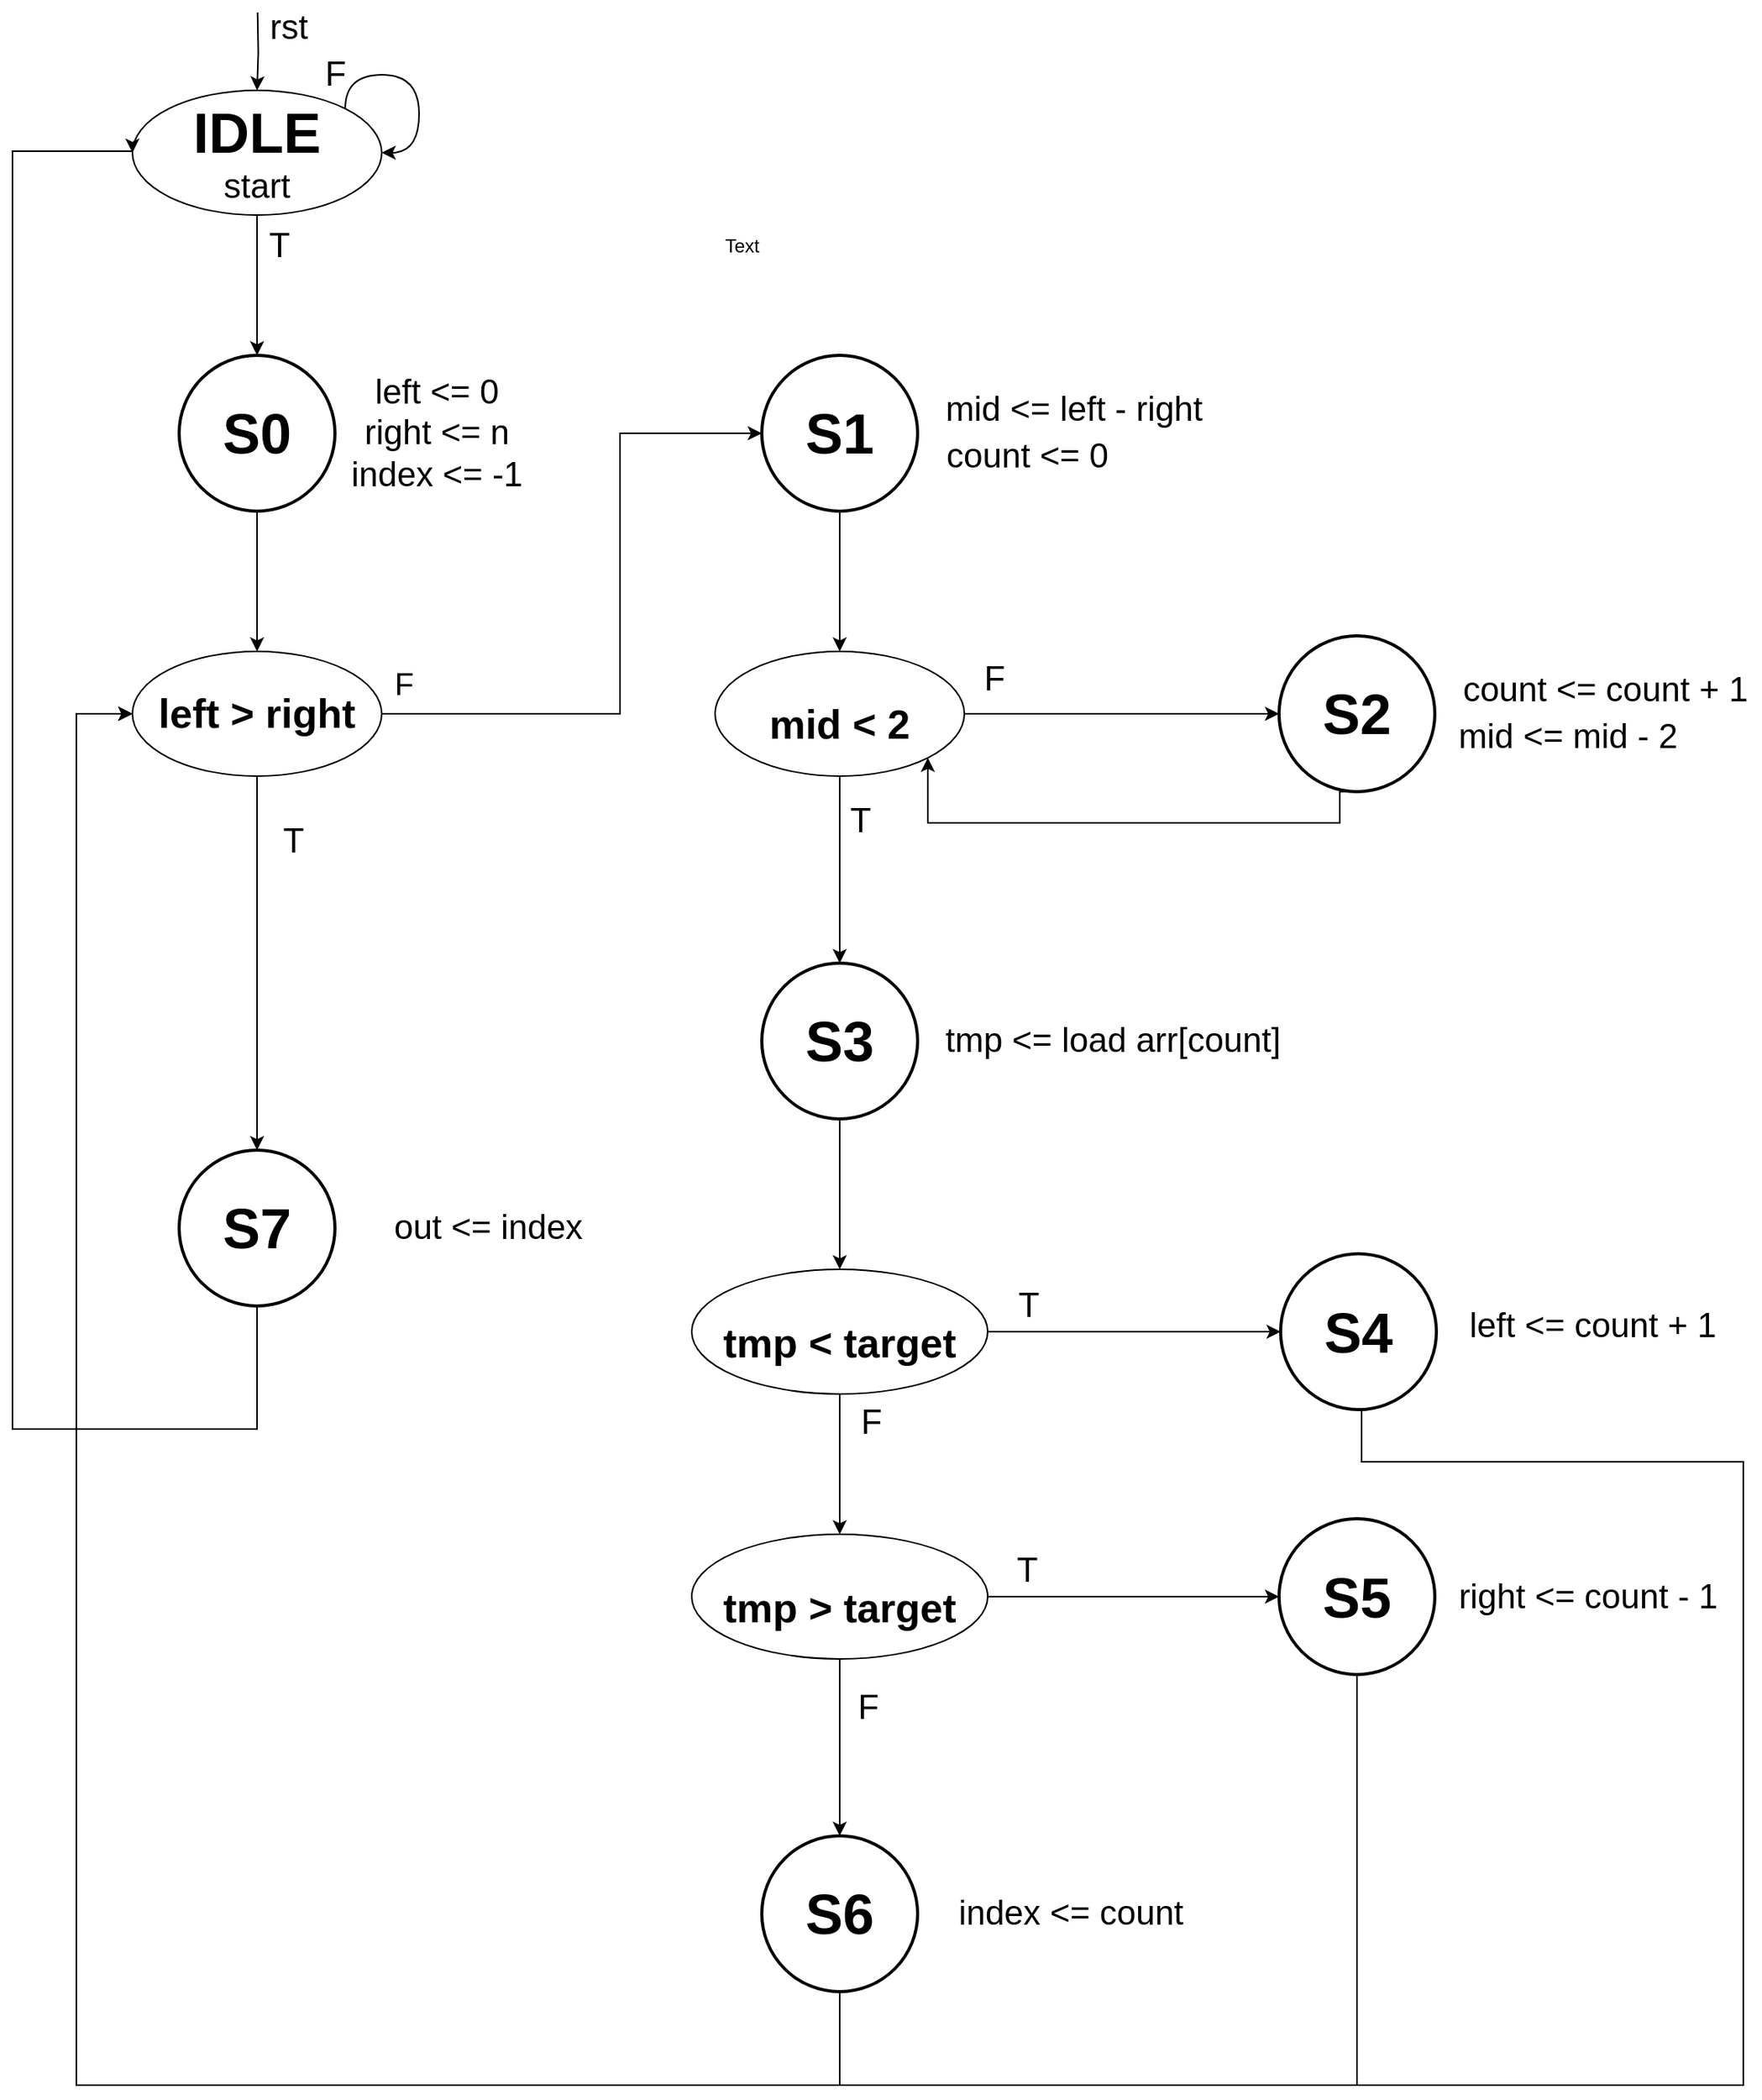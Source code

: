 <mxfile version="12.3.8" type="device" pages="1"><diagram id="GCdvaXbjoqi-GFiYle7y" name="Page-1"><mxGraphModel dx="2042" dy="862" grid="1" gridSize="10" guides="1" tooltips="1" connect="1" arrows="1" fold="1" page="1" pageScale="1" pageWidth="1169" pageHeight="1654" math="0" shadow="0"><root><mxCell id="0"/><mxCell id="1" parent="0"/><mxCell id="oN4bV13PbbDGv8MeVfN5-25" style="edgeStyle=orthogonalEdgeStyle;rounded=0;orthogonalLoop=1;jettySize=auto;html=1;exitX=0.5;exitY=1;exitDx=0;exitDy=0;exitPerimeter=0;entryX=0.5;entryY=0;entryDx=0;entryDy=0;" parent="1" source="oN4bV13PbbDGv8MeVfN5-1" target="oN4bV13PbbDGv8MeVfN5-35" edge="1"><mxGeometry relative="1" as="geometry"><mxPoint x="186" y="420" as="targetPoint"/></mxGeometry></mxCell><mxCell id="oN4bV13PbbDGv8MeVfN5-41" style="edgeStyle=orthogonalEdgeStyle;rounded=0;orthogonalLoop=1;jettySize=auto;html=1;entryX=0;entryY=0.5;entryDx=0;entryDy=0;entryPerimeter=0;exitX=1;exitY=0.5;exitDx=0;exitDy=0;" parent="1" source="oN4bV13PbbDGv8MeVfN5-35" target="oN4bV13PbbDGv8MeVfN5-40" edge="1"><mxGeometry relative="1" as="geometry"><Array as="points"><mxPoint x="419" y="470"/><mxPoint x="419" y="290"/></Array></mxGeometry></mxCell><mxCell id="oN4bV13PbbDGv8MeVfN5-43" value="&lt;font style=&quot;font-size: 20px&quot;&gt;F&lt;/font&gt;" style="text;html=1;align=center;verticalAlign=middle;resizable=0;points=[];;labelBackgroundColor=#ffffff;" parent="oN4bV13PbbDGv8MeVfN5-41" vertex="1" connectable="0"><mxGeometry x="-0.917" y="2" relative="1" as="geometry"><mxPoint x="-4" y="-18" as="offset"/></mxGeometry></mxCell><mxCell id="oN4bV13PbbDGv8MeVfN5-125" value="&lt;font style=&quot;font-size: 22px&quot;&gt;T&lt;/font&gt;" style="edgeStyle=orthogonalEdgeStyle;rounded=0;orthogonalLoop=1;jettySize=auto;html=1;exitX=0.5;exitY=1;exitDx=0;exitDy=0;" parent="1" source="oN4bV13PbbDGv8MeVfN5-35" target="oN4bV13PbbDGv8MeVfN5-124" edge="1"><mxGeometry x="-0.663" y="23" relative="1" as="geometry"><mxPoint y="1" as="offset"/></mxGeometry></mxCell><mxCell id="oN4bV13PbbDGv8MeVfN5-35" value="&lt;font style=&quot;font-size: 26px&quot;&gt;&lt;b&gt;left &amp;gt; right&lt;/b&gt;&lt;/font&gt;" style="ellipse;whiteSpace=wrap;html=1;" parent="1" vertex="1"><mxGeometry x="106" y="430" width="160" height="80" as="geometry"/></mxCell><mxCell id="oN4bV13PbbDGv8MeVfN5-55" style="edgeStyle=none;rounded=0;orthogonalLoop=1;jettySize=auto;html=1;entryX=0;entryY=0.5;entryDx=0;entryDy=0;entryPerimeter=0;" parent="1" source="oN4bV13PbbDGv8MeVfN5-44" target="oN4bV13PbbDGv8MeVfN5-54" edge="1"><mxGeometry relative="1" as="geometry"><mxPoint x="650" y="470" as="sourcePoint"/></mxGeometry></mxCell><mxCell id="oN4bV13PbbDGv8MeVfN5-143" value="&lt;font style=&quot;font-size: 22px&quot;&gt;F&lt;/font&gt;" style="text;html=1;align=center;verticalAlign=middle;resizable=0;points=[];;labelBackgroundColor=#ffffff;" parent="oN4bV13PbbDGv8MeVfN5-55" vertex="1" connectable="0"><mxGeometry x="-0.766" y="2" relative="1" as="geometry"><mxPoint x="-4.5" y="-20.5" as="offset"/></mxGeometry></mxCell><mxCell id="oN4bV13PbbDGv8MeVfN5-70" style="edgeStyle=none;rounded=0;orthogonalLoop=1;jettySize=auto;html=1;exitX=0.5;exitY=1;exitDx=0;exitDy=0;" parent="1" source="oN4bV13PbbDGv8MeVfN5-44" target="oN4bV13PbbDGv8MeVfN5-69" edge="1"><mxGeometry relative="1" as="geometry"/></mxCell><mxCell id="oN4bV13PbbDGv8MeVfN5-144" value="&lt;font style=&quot;font-size: 22px&quot;&gt;T&lt;/font&gt;" style="text;html=1;align=center;verticalAlign=middle;resizable=0;points=[];;labelBackgroundColor=#ffffff;" parent="oN4bV13PbbDGv8MeVfN5-70" vertex="1" connectable="0"><mxGeometry x="-0.64" relative="1" as="geometry"><mxPoint x="13" y="7" as="offset"/></mxGeometry></mxCell><mxCell id="oN4bV13PbbDGv8MeVfN5-44" value="&lt;br&gt;&lt;font style=&quot;font-size: 26px&quot;&gt;&lt;b&gt;mid &amp;lt; 2&lt;/b&gt;&lt;/font&gt;" style="ellipse;whiteSpace=wrap;html=1;" parent="1" vertex="1"><mxGeometry x="480" y="430" width="160" height="80" as="geometry"/></mxCell><mxCell id="oN4bV13PbbDGv8MeVfN5-60" style="edgeStyle=orthogonalEdgeStyle;rounded=0;orthogonalLoop=1;jettySize=auto;html=1;exitX=0.5;exitY=1;exitDx=0;exitDy=0;exitPerimeter=0;entryX=1;entryY=1;entryDx=0;entryDy=0;" parent="1" source="oN4bV13PbbDGv8MeVfN5-54" target="oN4bV13PbbDGv8MeVfN5-44" edge="1"><mxGeometry relative="1" as="geometry"><mxPoint x="875" y="635" as="targetPoint"/><Array as="points"><mxPoint x="881" y="540"/><mxPoint x="616" y="540"/></Array></mxGeometry></mxCell><mxCell id="oN4bV13PbbDGv8MeVfN5-66" value="" style="group" parent="1" vertex="1" connectable="0"><mxGeometry x="510" y="630" width="325" height="100" as="geometry"/></mxCell><mxCell id="oN4bV13PbbDGv8MeVfN5-67" value="&lt;font style=&quot;font-size: 22px&quot;&gt;tmp &amp;lt;= load arr[count]&lt;/font&gt;" style="text;html=1;align=center;verticalAlign=middle;resizable=0;points=[];;autosize=1;" parent="oN4bV13PbbDGv8MeVfN5-66" vertex="1"><mxGeometry x="110" y="40" width="230" height="20" as="geometry"/></mxCell><mxCell id="oN4bV13PbbDGv8MeVfN5-68" value="" style="group" parent="oN4bV13PbbDGv8MeVfN5-66" vertex="1" connectable="0"><mxGeometry width="100" height="100" as="geometry"/></mxCell><mxCell id="oN4bV13PbbDGv8MeVfN5-69" value="&lt;font style=&quot;font-size: 36px&quot;&gt;&lt;b&gt;S3&lt;/b&gt;&lt;/font&gt;" style="strokeWidth=2;html=1;shape=mxgraph.flowchart.start_2;whiteSpace=wrap;" parent="oN4bV13PbbDGv8MeVfN5-68" vertex="1"><mxGeometry width="100" height="100" as="geometry"/></mxCell><mxCell id="oN4bV13PbbDGv8MeVfN5-81" style="edgeStyle=none;rounded=0;orthogonalLoop=1;jettySize=auto;html=1;exitX=1;exitY=0.5;exitDx=0;exitDy=0;entryX=0;entryY=0.5;entryDx=0;entryDy=0;entryPerimeter=0;" parent="1" source="oN4bV13PbbDGv8MeVfN5-71" target="oN4bV13PbbDGv8MeVfN5-79" edge="1"><mxGeometry relative="1" as="geometry"/></mxCell><mxCell id="oN4bV13PbbDGv8MeVfN5-88" value="&lt;font style=&quot;font-size: 22px&quot;&gt;T&lt;/font&gt;" style="text;html=1;align=center;verticalAlign=middle;resizable=0;points=[];;labelBackgroundColor=#ffffff;" parent="oN4bV13PbbDGv8MeVfN5-81" vertex="1" connectable="0"><mxGeometry x="-0.507" y="4" relative="1" as="geometry"><mxPoint x="-21" y="-12.5" as="offset"/></mxGeometry></mxCell><mxCell id="oN4bV13PbbDGv8MeVfN5-97" style="edgeStyle=none;rounded=0;orthogonalLoop=1;jettySize=auto;html=1;exitX=0.5;exitY=1;exitDx=0;exitDy=0;entryX=0.5;entryY=0;entryDx=0;entryDy=0;" parent="1" source="oN4bV13PbbDGv8MeVfN5-71" target="oN4bV13PbbDGv8MeVfN5-92" edge="1"><mxGeometry relative="1" as="geometry"/></mxCell><mxCell id="oN4bV13PbbDGv8MeVfN5-98" value="&lt;font style=&quot;font-size: 22px&quot;&gt;F&lt;/font&gt;" style="text;html=1;align=center;verticalAlign=middle;resizable=0;points=[];;labelBackgroundColor=#ffffff;" parent="oN4bV13PbbDGv8MeVfN5-97" vertex="1" connectable="0"><mxGeometry x="-0.613" y="2" relative="1" as="geometry"><mxPoint x="17.5" y="1" as="offset"/></mxGeometry></mxCell><mxCell id="oN4bV13PbbDGv8MeVfN5-71" value="&lt;br&gt;&lt;font style=&quot;font-size: 26px&quot;&gt;&lt;b&gt;tmp &amp;lt; target&lt;/b&gt;&lt;/font&gt;" style="ellipse;whiteSpace=wrap;html=1;" parent="1" vertex="1"><mxGeometry x="465" y="826.5" width="190" height="80" as="geometry"/></mxCell><mxCell id="oN4bV13PbbDGv8MeVfN5-72" style="edgeStyle=none;rounded=0;orthogonalLoop=1;jettySize=auto;html=1;exitX=0.5;exitY=1;exitDx=0;exitDy=0;exitPerimeter=0;" parent="1" source="oN4bV13PbbDGv8MeVfN5-69" target="oN4bV13PbbDGv8MeVfN5-71" edge="1"><mxGeometry relative="1" as="geometry"/></mxCell><mxCell id="oN4bV13PbbDGv8MeVfN5-90" style="edgeStyle=none;rounded=0;orthogonalLoop=1;jettySize=auto;html=1;exitX=1;exitY=0.5;exitDx=0;exitDy=0;entryX=0;entryY=0.5;entryDx=0;entryDy=0;entryPerimeter=0;" parent="1" source="oN4bV13PbbDGv8MeVfN5-92" target="oN4bV13PbbDGv8MeVfN5-96" edge="1"><mxGeometry relative="1" as="geometry"/></mxCell><mxCell id="oN4bV13PbbDGv8MeVfN5-91" value="&lt;font style=&quot;font-size: 22px&quot;&gt;T&lt;/font&gt;" style="text;html=1;align=center;verticalAlign=middle;resizable=0;points=[];;labelBackgroundColor=#ffffff;" parent="oN4bV13PbbDGv8MeVfN5-90" vertex="1" connectable="0"><mxGeometry x="-0.507" y="4" relative="1" as="geometry"><mxPoint x="-21" y="-12.5" as="offset"/></mxGeometry></mxCell><mxCell id="oN4bV13PbbDGv8MeVfN5-104" style="edgeStyle=none;rounded=0;orthogonalLoop=1;jettySize=auto;html=1;exitX=0.5;exitY=1;exitDx=0;exitDy=0;entryX=0.5;entryY=0;entryDx=0;entryDy=0;entryPerimeter=0;" parent="1" source="oN4bV13PbbDGv8MeVfN5-92" target="oN4bV13PbbDGv8MeVfN5-103" edge="1"><mxGeometry relative="1" as="geometry"/></mxCell><mxCell id="oN4bV13PbbDGv8MeVfN5-92" value="&lt;br&gt;&lt;font style=&quot;font-size: 26px&quot;&gt;&lt;b&gt;tmp &amp;gt; target&lt;/b&gt;&lt;/font&gt;" style="ellipse;whiteSpace=wrap;html=1;" parent="1" vertex="1"><mxGeometry x="465" y="996.5" width="190" height="80" as="geometry"/></mxCell><mxCell id="oN4bV13PbbDGv8MeVfN5-100" value="" style="group" parent="1" vertex="1" connectable="0"><mxGeometry x="510" y="1190" width="287.5" height="100" as="geometry"/></mxCell><mxCell id="oN4bV13PbbDGv8MeVfN5-101" value="&lt;font style=&quot;font-size: 22px&quot;&gt;index &amp;lt;= count&lt;br&gt;&lt;/font&gt;" style="text;html=1;align=center;verticalAlign=middle;resizable=0;points=[];;autosize=1;" parent="oN4bV13PbbDGv8MeVfN5-100" vertex="1"><mxGeometry x="117.5" y="40" width="160" height="20" as="geometry"/></mxCell><mxCell id="oN4bV13PbbDGv8MeVfN5-102" value="" style="group" parent="oN4bV13PbbDGv8MeVfN5-100" vertex="1" connectable="0"><mxGeometry width="100" height="100" as="geometry"/></mxCell><mxCell id="oN4bV13PbbDGv8MeVfN5-103" value="&lt;font style=&quot;font-size: 36px&quot;&gt;&lt;b&gt;S6&lt;/b&gt;&lt;/font&gt;" style="strokeWidth=2;html=1;shape=mxgraph.flowchart.start_2;whiteSpace=wrap;" parent="oN4bV13PbbDGv8MeVfN5-102" vertex="1"><mxGeometry width="100" height="100" as="geometry"/></mxCell><mxCell id="oN4bV13PbbDGv8MeVfN5-105" value="&lt;font style=&quot;font-size: 22px&quot;&gt;F&lt;/font&gt;" style="text;html=1;align=center;verticalAlign=middle;resizable=0;points=[];;labelBackgroundColor=#ffffff;" parent="1" vertex="1" connectable="0"><mxGeometry x="560" y="1099.853" as="geometry"><mxPoint x="17.5" y="8" as="offset"/></mxGeometry></mxCell><mxCell id="oN4bV13PbbDGv8MeVfN5-115" value="" style="group" parent="1" vertex="1" connectable="0"><mxGeometry x="842" y="986.5" width="287.5" height="100" as="geometry"/></mxCell><mxCell id="oN4bV13PbbDGv8MeVfN5-94" value="&lt;font style=&quot;font-size: 22px&quot;&gt;right &amp;lt;= count - 1&lt;br&gt;&lt;/font&gt;" style="text;html=1;align=center;verticalAlign=middle;resizable=0;points=[];;autosize=1;" parent="oN4bV13PbbDGv8MeVfN5-115" vertex="1"><mxGeometry x="107.5" y="40" width="180" height="20" as="geometry"/></mxCell><mxCell id="oN4bV13PbbDGv8MeVfN5-95" value="" style="group" parent="oN4bV13PbbDGv8MeVfN5-115" vertex="1" connectable="0"><mxGeometry width="100" height="100" as="geometry"/></mxCell><mxCell id="oN4bV13PbbDGv8MeVfN5-96" value="&lt;font style=&quot;font-size: 36px&quot;&gt;&lt;b&gt;S5&lt;/b&gt;&lt;/font&gt;" style="strokeWidth=2;html=1;shape=mxgraph.flowchart.start_2;whiteSpace=wrap;" parent="oN4bV13PbbDGv8MeVfN5-95" vertex="1"><mxGeometry width="100" height="100" as="geometry"/></mxCell><mxCell id="oN4bV13PbbDGv8MeVfN5-116" value="" style="group" parent="1" vertex="1" connectable="0"><mxGeometry x="843" y="816.5" width="285" height="100" as="geometry"/></mxCell><mxCell id="oN4bV13PbbDGv8MeVfN5-77" value="&lt;font style=&quot;font-size: 22px&quot;&gt;left &amp;lt;= count + 1&lt;br&gt;&lt;/font&gt;" style="text;html=1;align=center;verticalAlign=middle;resizable=0;points=[];;autosize=1;" parent="oN4bV13PbbDGv8MeVfN5-116" vertex="1"><mxGeometry x="115" y="36.5" width="170" height="20" as="geometry"/></mxCell><mxCell id="oN4bV13PbbDGv8MeVfN5-78" value="" style="group" parent="oN4bV13PbbDGv8MeVfN5-116" vertex="1" connectable="0"><mxGeometry width="100" height="100" as="geometry"/></mxCell><mxCell id="oN4bV13PbbDGv8MeVfN5-79" value="&lt;font style=&quot;font-size: 36px&quot;&gt;&lt;b&gt;S4&lt;/b&gt;&lt;/font&gt;" style="strokeWidth=2;html=1;shape=mxgraph.flowchart.start_2;whiteSpace=wrap;" parent="oN4bV13PbbDGv8MeVfN5-78" vertex="1"><mxGeometry width="100" height="100" as="geometry"/></mxCell><mxCell id="oN4bV13PbbDGv8MeVfN5-121" value="" style="group" parent="1" vertex="1" connectable="0"><mxGeometry x="136" y="750" width="287.5" height="100" as="geometry"/></mxCell><mxCell id="oN4bV13PbbDGv8MeVfN5-122" value="&lt;font style=&quot;font-size: 22px&quot;&gt;out &amp;lt;= index&lt;br&gt;&lt;/font&gt;" style="text;html=1;align=center;verticalAlign=middle;resizable=0;points=[];;autosize=1;" parent="oN4bV13PbbDGv8MeVfN5-121" vertex="1"><mxGeometry x="127.5" y="40" width="140" height="20" as="geometry"/></mxCell><mxCell id="oN4bV13PbbDGv8MeVfN5-123" value="" style="group" parent="oN4bV13PbbDGv8MeVfN5-121" vertex="1" connectable="0"><mxGeometry width="100" height="100" as="geometry"/></mxCell><mxCell id="oN4bV13PbbDGv8MeVfN5-124" value="&lt;font style=&quot;font-size: 36px&quot;&gt;&lt;b&gt;S7&lt;/b&gt;&lt;/font&gt;" style="strokeWidth=2;html=1;shape=mxgraph.flowchart.start_2;whiteSpace=wrap;" parent="oN4bV13PbbDGv8MeVfN5-123" vertex="1"><mxGeometry width="100" height="100" as="geometry"/></mxCell><mxCell id="oN4bV13PbbDGv8MeVfN5-134" style="edgeStyle=orthogonalEdgeStyle;rounded=0;orthogonalLoop=1;jettySize=auto;html=1;exitX=0.5;exitY=1;exitDx=0;exitDy=0;" parent="1" source="oN4bV13PbbDGv8MeVfN5-131" target="oN4bV13PbbDGv8MeVfN5-1" edge="1"><mxGeometry relative="1" as="geometry"/></mxCell><mxCell id="oN4bV13PbbDGv8MeVfN5-135" value="&lt;font style=&quot;font-size: 22px&quot;&gt;T&lt;/font&gt;" style="text;html=1;align=center;verticalAlign=middle;resizable=0;points=[];;labelBackgroundColor=#ffffff;" parent="oN4bV13PbbDGv8MeVfN5-134" vertex="1" connectable="0"><mxGeometry x="0.225" y="-1" relative="1" as="geometry"><mxPoint x="15" y="-35" as="offset"/></mxGeometry></mxCell><mxCell id="i9JZrbrAQsJvP3LYB4ID-18" style="edgeStyle=orthogonalEdgeStyle;rounded=0;orthogonalLoop=1;jettySize=auto;html=1;exitX=0.5;exitY=0;exitDx=0;exitDy=0;entryX=0.5;entryY=0;entryDx=0;entryDy=0;" edge="1" parent="1" target="oN4bV13PbbDGv8MeVfN5-131"><mxGeometry relative="1" as="geometry"><mxPoint x="186.333" y="20.0" as="sourcePoint"/></mxGeometry></mxCell><mxCell id="oN4bV13PbbDGv8MeVfN5-131" value="&lt;div&gt;&lt;font style=&quot;font-size: 36px&quot;&gt;&lt;b&gt;&lt;font style=&quot;font-size: 36px&quot;&gt;IDLE&lt;/font&gt;&lt;/b&gt;&lt;br&gt;&lt;/font&gt;&lt;/div&gt;&lt;div style=&quot;font-size: 22px&quot;&gt;start&lt;br&gt;&lt;font style=&quot;font-size: 36px&quot;&gt;&lt;/font&gt;&lt;/div&gt;" style="ellipse;whiteSpace=wrap;html=1;" parent="1" vertex="1"><mxGeometry x="106" y="70" width="160" height="80" as="geometry"/></mxCell><mxCell id="oN4bV13PbbDGv8MeVfN5-137" style="edgeStyle=orthogonalEdgeStyle;curved=1;rounded=0;orthogonalLoop=1;jettySize=auto;html=1;exitX=1;exitY=0;exitDx=0;exitDy=0;entryX=1;entryY=0.5;entryDx=0;entryDy=0;" parent="1" source="oN4bV13PbbDGv8MeVfN5-131" target="oN4bV13PbbDGv8MeVfN5-131" edge="1"><mxGeometry relative="1" as="geometry"><Array as="points"><mxPoint x="243" y="60"/><mxPoint x="290" y="60"/><mxPoint x="290" y="110"/></Array></mxGeometry></mxCell><mxCell id="oN4bV13PbbDGv8MeVfN5-138" value="&lt;font style=&quot;font-size: 22px&quot;&gt;F&lt;/font&gt;" style="text;html=1;align=center;verticalAlign=middle;resizable=0;points=[];;labelBackgroundColor=#ffffff;" parent="oN4bV13PbbDGv8MeVfN5-137" vertex="1" connectable="0"><mxGeometry x="-0.733" y="-11" relative="1" as="geometry"><mxPoint x="-17.5" y="-2.5" as="offset"/></mxGeometry></mxCell><mxCell id="oN4bV13PbbDGv8MeVfN5-142" style="edgeStyle=orthogonalEdgeStyle;rounded=0;orthogonalLoop=1;jettySize=auto;html=1;exitX=0.5;exitY=1;exitDx=0;exitDy=0;exitPerimeter=0;entryX=0;entryY=0.5;entryDx=0;entryDy=0;" parent="1" source="oN4bV13PbbDGv8MeVfN5-124" target="oN4bV13PbbDGv8MeVfN5-131" edge="1"><mxGeometry relative="1" as="geometry"><Array as="points"><mxPoint x="186" y="929"/><mxPoint x="29" y="929"/><mxPoint x="29" y="109"/></Array></mxGeometry></mxCell><mxCell id="i9JZrbrAQsJvP3LYB4ID-8" value="" style="group" vertex="1" connectable="0" parent="1"><mxGeometry x="510" y="240" width="290" height="100" as="geometry"/></mxCell><mxCell id="oN4bV13PbbDGv8MeVfN5-38" value="&lt;font style=&quot;font-size: 22px&quot;&gt;mid &amp;lt;= left - right&lt;/font&gt;" style="text;html=1;align=center;verticalAlign=middle;resizable=0;points=[];;autosize=1;" parent="i9JZrbrAQsJvP3LYB4ID-8" vertex="1"><mxGeometry x="110" y="25" width="180" height="20" as="geometry"/></mxCell><mxCell id="oN4bV13PbbDGv8MeVfN5-39" value="" style="group" parent="i9JZrbrAQsJvP3LYB4ID-8" vertex="1" connectable="0"><mxGeometry width="100" height="100" as="geometry"/></mxCell><mxCell id="oN4bV13PbbDGv8MeVfN5-40" value="&lt;font style=&quot;font-size: 36px&quot;&gt;&lt;b&gt;S1&lt;/b&gt;&lt;/font&gt;" style="strokeWidth=2;html=1;shape=mxgraph.flowchart.start_2;whiteSpace=wrap;" parent="oN4bV13PbbDGv8MeVfN5-39" vertex="1"><mxGeometry width="100" height="100" as="geometry"/></mxCell><mxCell id="i9JZrbrAQsJvP3LYB4ID-7" value="&lt;font style=&quot;font-size: 22px&quot;&gt;count &amp;lt;= 0&lt;/font&gt;" style="text;html=1;align=center;verticalAlign=middle;resizable=0;points=[];;autosize=1;" vertex="1" parent="i9JZrbrAQsJvP3LYB4ID-8"><mxGeometry x="110" y="55" width="120" height="20" as="geometry"/></mxCell><mxCell id="i9JZrbrAQsJvP3LYB4ID-10" style="edgeStyle=orthogonalEdgeStyle;rounded=0;orthogonalLoop=1;jettySize=auto;html=1;exitX=0.5;exitY=1;exitDx=0;exitDy=0;exitPerimeter=0;" edge="1" parent="1" source="oN4bV13PbbDGv8MeVfN5-40" target="oN4bV13PbbDGv8MeVfN5-44"><mxGeometry relative="1" as="geometry"/></mxCell><mxCell id="i9JZrbrAQsJvP3LYB4ID-12" value="" style="group" vertex="1" connectable="0" parent="1"><mxGeometry x="842" y="420" width="309" height="100" as="geometry"/></mxCell><mxCell id="oN4bV13PbbDGv8MeVfN5-53" value="" style="group" parent="i9JZrbrAQsJvP3LYB4ID-12" vertex="1" connectable="0"><mxGeometry width="100" height="100" as="geometry"/></mxCell><mxCell id="oN4bV13PbbDGv8MeVfN5-114" value="" style="group" parent="oN4bV13PbbDGv8MeVfN5-53" vertex="1" connectable="0"><mxGeometry width="100" height="100" as="geometry"/></mxCell><mxCell id="oN4bV13PbbDGv8MeVfN5-54" value="&lt;font style=&quot;font-size: 36px&quot;&gt;&lt;b&gt;S2&lt;/b&gt;&lt;/font&gt;" style="strokeWidth=2;html=1;shape=mxgraph.flowchart.start_2;whiteSpace=wrap;" parent="oN4bV13PbbDGv8MeVfN5-114" vertex="1"><mxGeometry width="100" height="100" as="geometry"/></mxCell><mxCell id="oN4bV13PbbDGv8MeVfN5-113" value="&lt;font style=&quot;font-size: 22px&quot;&gt;&lt;font style=&quot;font-size: 22px&quot;&gt;count &amp;lt;= count + 1&lt;/font&gt;&lt;br&gt;&lt;/font&gt;" style="text;html=1;align=center;verticalAlign=middle;resizable=0;points=[];;autosize=1;" parent="i9JZrbrAQsJvP3LYB4ID-12" vertex="1"><mxGeometry x="109" y="25" width="200" height="20" as="geometry"/></mxCell><mxCell id="i9JZrbrAQsJvP3LYB4ID-11" value="&lt;font style=&quot;font-size: 22px&quot;&gt;&lt;font style=&quot;font-size: 22px&quot;&gt;mid &amp;lt;= mid - 2&lt;/font&gt;&lt;br&gt;&lt;/font&gt;" style="text;html=1;align=center;verticalAlign=middle;resizable=0;points=[];;autosize=1;" vertex="1" parent="i9JZrbrAQsJvP3LYB4ID-12"><mxGeometry x="104.5" y="55" width="160" height="20" as="geometry"/></mxCell><mxCell id="i9JZrbrAQsJvP3LYB4ID-13" style="edgeStyle=orthogonalEdgeStyle;rounded=0;orthogonalLoop=1;jettySize=auto;html=1;exitX=0.5;exitY=1;exitDx=0;exitDy=0;exitPerimeter=0;entryX=0;entryY=0.5;entryDx=0;entryDy=0;" edge="1" parent="1" source="oN4bV13PbbDGv8MeVfN5-103" target="oN4bV13PbbDGv8MeVfN5-35"><mxGeometry relative="1" as="geometry"><Array as="points"><mxPoint x="560" y="1350"/><mxPoint x="70" y="1350"/><mxPoint x="70" y="470"/></Array></mxGeometry></mxCell><mxCell id="i9JZrbrAQsJvP3LYB4ID-14" style="edgeStyle=orthogonalEdgeStyle;rounded=0;orthogonalLoop=1;jettySize=auto;html=1;exitX=0.5;exitY=1;exitDx=0;exitDy=0;exitPerimeter=0;entryX=0;entryY=0.5;entryDx=0;entryDy=0;" edge="1" parent="1" source="oN4bV13PbbDGv8MeVfN5-96" target="oN4bV13PbbDGv8MeVfN5-35"><mxGeometry relative="1" as="geometry"><Array as="points"><mxPoint x="892" y="1350"/><mxPoint x="70" y="1350"/><mxPoint x="70" y="470"/></Array></mxGeometry></mxCell><mxCell id="i9JZrbrAQsJvP3LYB4ID-15" style="edgeStyle=orthogonalEdgeStyle;rounded=0;orthogonalLoop=1;jettySize=auto;html=1;exitX=0.5;exitY=1;exitDx=0;exitDy=0;exitPerimeter=0;entryX=0;entryY=0.5;entryDx=0;entryDy=0;" edge="1" parent="1" source="oN4bV13PbbDGv8MeVfN5-79" target="oN4bV13PbbDGv8MeVfN5-35"><mxGeometry relative="1" as="geometry"><Array as="points"><mxPoint x="895" y="917"/><mxPoint x="895" y="950"/><mxPoint x="1140" y="950"/><mxPoint x="1140" y="1350"/><mxPoint x="70" y="1350"/><mxPoint x="70" y="470"/></Array></mxGeometry></mxCell><mxCell id="oN4bV13PbbDGv8MeVfN5-1" value="&lt;font style=&quot;font-size: 36px&quot;&gt;&lt;b&gt;S0&lt;/b&gt;&lt;/font&gt;" style="strokeWidth=2;html=1;shape=mxgraph.flowchart.start_2;whiteSpace=wrap;" parent="1" vertex="1"><mxGeometry x="136" y="240" width="100" height="100" as="geometry"/></mxCell><mxCell id="oN4bV13PbbDGv8MeVfN5-7" value="&lt;div&gt;&lt;font style=&quot;font-size: 22px&quot;&gt;left &amp;lt;= 0&lt;/font&gt;&lt;br&gt;&lt;font style=&quot;font-size: 22px&quot;&gt;&lt;font style=&quot;font-size: 22px&quot;&gt;right &amp;lt;= n&lt;/font&gt;&lt;/font&gt;&lt;br&gt;&lt;font style=&quot;font-size: 22px&quot;&gt;&lt;font style=&quot;font-size: 22px&quot;&gt;&lt;font style=&quot;font-size: 22px&quot;&gt;index &amp;lt;= -1&lt;/font&gt;&lt;/font&gt;&lt;/font&gt;&lt;/div&gt;" style="text;html=1;align=center;verticalAlign=middle;resizable=0;points=[];;autosize=1;" parent="1" vertex="1"><mxGeometry x="236" y="260" width="130" height="60" as="geometry"/></mxCell><mxCell id="i9JZrbrAQsJvP3LYB4ID-17" value="Text" style="text;html=1;align=center;verticalAlign=middle;resizable=0;points=[];;autosize=1;" vertex="1" parent="1"><mxGeometry x="477" y="160" width="40" height="20" as="geometry"/></mxCell><mxCell id="i9JZrbrAQsJvP3LYB4ID-20" value="&lt;font style=&quot;font-size: 22px&quot;&gt;rst&lt;/font&gt;" style="text;html=1;align=center;verticalAlign=middle;resizable=0;points=[];;autosize=1;" vertex="1" parent="1"><mxGeometry x="186" y="20" width="40" height="20" as="geometry"/></mxCell></root></mxGraphModel></diagram></mxfile>